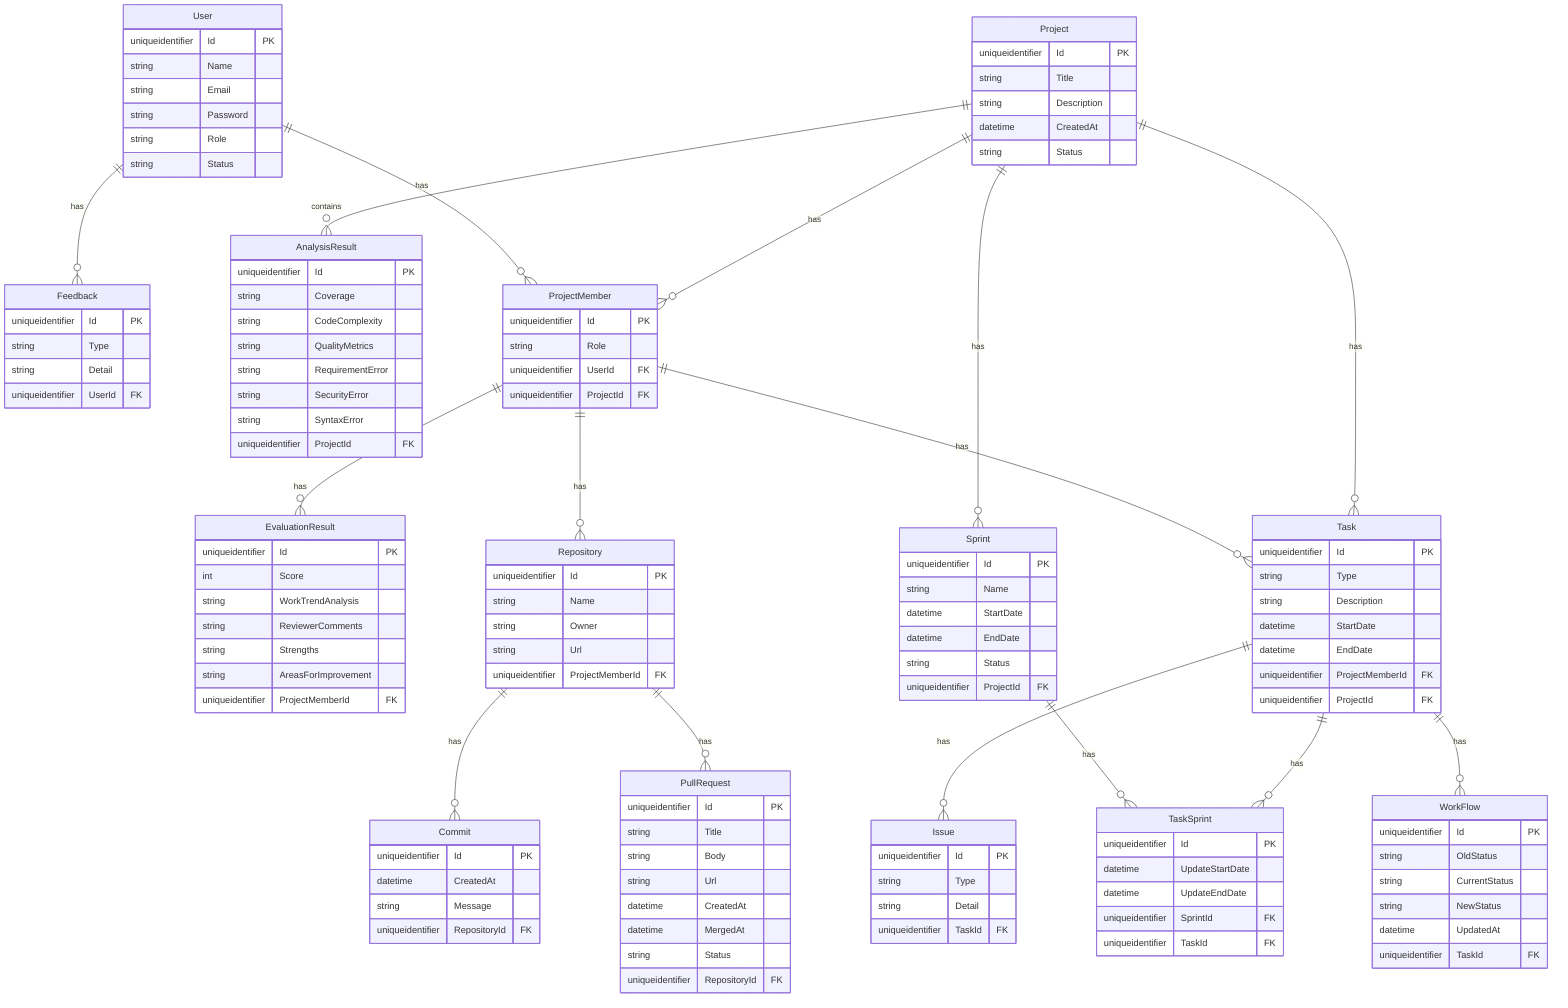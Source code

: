 erDiagram
    Commit {
        uniqueidentifier Id PK
        datetime CreatedAt
        string Message
        uniqueidentifier RepositoryId FK
    }

    EvaluationResult {
        uniqueidentifier Id PK
        int Score
        string WorkTrendAnalysis
        string ReviewerComments
        string Strengths
        string AreasForImprovement
        uniqueidentifier ProjectMemberId FK
    }

    Feedback {
        uniqueidentifier Id PK
        string Type
        string Detail
        uniqueidentifier UserId FK
    }

    Issue {
        uniqueidentifier Id PK
        string Type
        string Detail
        uniqueidentifier TaskId FK
    }

    Project {
        uniqueidentifier Id PK
        string Title
        string Description
        datetime CreatedAt

        %% public | private
        string Status
    }

    AnalysisResult {
        uniqueidentifier Id PK
        string Coverage
        string CodeComplexity
        string QualityMetrics
        string RequirementError
        string SecurityError
        string SyntaxError
        uniqueidentifier ProjectId FK
    }

    ProjectMember {
        uniqueidentifier Id PK

        %% leader | .......
        string Role

        %% datetime JoinedDate
        %% datetime LeftDate
        uniqueidentifier UserId FK
        uniqueidentifier ProjectId FK
    }

    PullRequest {
        uniqueidentifier Id PK
        string Title
        string Body
        string Url
        datetime CreatedAt
        datetime MergedAt
        string Status
        uniqueidentifier RepositoryId FK
    }

    Repository {
        uniqueidentifier Id PK
        string Name
        string Owner
        string Url
        uniqueidentifier ProjectMemberId FK
    }

    Sprint {
        uniqueidentifier Id PK
        string Name
        datetime StartDate
        datetime EndDate

        %% in progress | done
        string Status

        uniqueidentifier ProjectId FK
    }

    Task {
        uniqueidentifier Id PK
        string Type
        string Description
        datetime StartDate
        datetime EndDate
        uniqueidentifier ProjectMemberId FK
        uniqueidentifier ProjectId FK
    }

    TaskSprint {
        uniqueidentifier Id PK
        datetime UpdateStartDate
        datetime UpdateEndDate
        uniqueidentifier SprintId FK
        uniqueidentifier TaskId FK
    }

    User {
        uniqueidentifier Id PK
        string Name
        string Email
        string Password

        %% admin | user | moderator
        string Role

        %% activated | deactivated
        string Status
    }

    WorkFlow {
        uniqueidentifier Id PK
        string OldStatus
        string CurrentStatus
        string NewStatus
        datetime UpdatedAt
        uniqueidentifier TaskId FK
    }

    %% Relationships
    Repository ||--o{ Commit : has
    User ||--o{ Feedback : has
    Project ||--o{ AnalysisResult : contains
    Project ||--o{ ProjectMember : has
    User ||--o{ ProjectMember : has
    Repository ||--o{ PullRequest : has
    ProjectMember ||--o{ Repository : has
    Project ||--o{ Sprint : has
    Project ||--o{ Task : has
    ProjectMember ||--o{ Task : has
    ProjectMember ||--o{ EvaluationResult : has
    Task ||--o{ TaskSprint : has
    Task ||--o{ Issue : has
    Sprint ||--o{ TaskSprint : has
    Task ||--o{ WorkFlow : has
